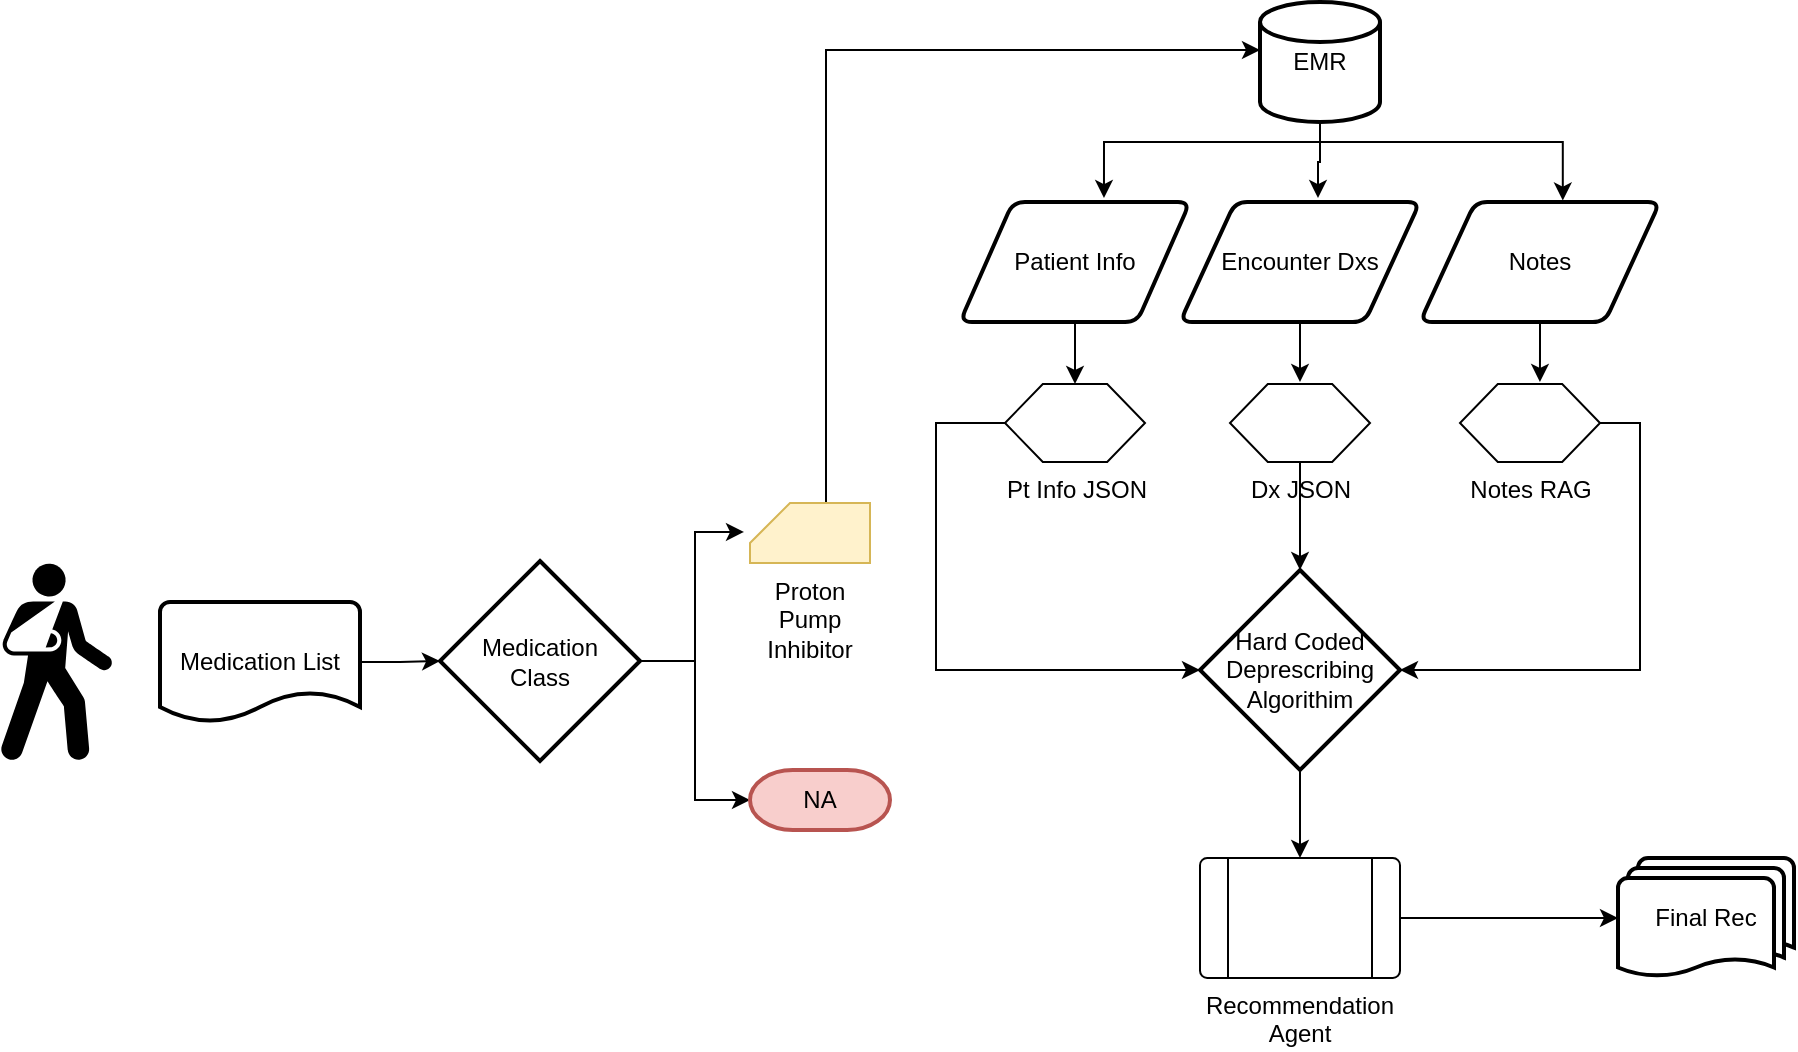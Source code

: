 <mxfile version="21.2.8" type="device">
  <diagram name="Page-1" id="o1pNyUMXt51Jy2hAcI2T">
    <mxGraphModel dx="1372" dy="884" grid="0" gridSize="10" guides="1" tooltips="1" connect="1" arrows="1" fold="1" page="1" pageScale="1" pageWidth="1169" pageHeight="827" background="none" math="0" shadow="0">
      <root>
        <mxCell id="0" />
        <mxCell id="1" parent="0" />
        <mxCell id="twgTgRhiu74E4TB79WNH-31" style="edgeStyle=orthogonalEdgeStyle;rounded=0;orthogonalLoop=1;jettySize=auto;html=1;entryX=0.626;entryY=-0.033;entryDx=0;entryDy=0;entryPerimeter=0;" parent="1" source="twgTgRhiu74E4TB79WNH-2" target="twgTgRhiu74E4TB79WNH-3" edge="1">
          <mxGeometry relative="1" as="geometry">
            <Array as="points">
              <mxPoint x="680" y="100" />
              <mxPoint x="572" y="100" />
            </Array>
          </mxGeometry>
        </mxCell>
        <mxCell id="twgTgRhiu74E4TB79WNH-33" style="edgeStyle=orthogonalEdgeStyle;rounded=0;orthogonalLoop=1;jettySize=auto;html=1;entryX=0.575;entryY=-0.033;entryDx=0;entryDy=0;entryPerimeter=0;" parent="1" source="twgTgRhiu74E4TB79WNH-2" target="twgTgRhiu74E4TB79WNH-4" edge="1">
          <mxGeometry relative="1" as="geometry" />
        </mxCell>
        <mxCell id="twgTgRhiu74E4TB79WNH-34" style="edgeStyle=orthogonalEdgeStyle;rounded=0;orthogonalLoop=1;jettySize=auto;html=1;entryX=0.595;entryY=-0.012;entryDx=0;entryDy=0;entryPerimeter=0;" parent="1" source="twgTgRhiu74E4TB79WNH-2" target="twgTgRhiu74E4TB79WNH-5" edge="1">
          <mxGeometry relative="1" as="geometry">
            <Array as="points">
              <mxPoint x="680" y="100" />
              <mxPoint x="801" y="100" />
            </Array>
          </mxGeometry>
        </mxCell>
        <mxCell id="twgTgRhiu74E4TB79WNH-2" value="EMR" style="strokeWidth=2;html=1;shape=mxgraph.flowchart.database;whiteSpace=wrap;" parent="1" vertex="1">
          <mxGeometry x="650" y="30" width="60" height="60" as="geometry" />
        </mxCell>
        <mxCell id="twgTgRhiu74E4TB79WNH-40" style="edgeStyle=orthogonalEdgeStyle;rounded=0;orthogonalLoop=1;jettySize=auto;html=1;entryX=0.5;entryY=0;entryDx=0;entryDy=0;" parent="1" source="twgTgRhiu74E4TB79WNH-3" target="twgTgRhiu74E4TB79WNH-35" edge="1">
          <mxGeometry relative="1" as="geometry" />
        </mxCell>
        <mxCell id="twgTgRhiu74E4TB79WNH-3" value="Patient Info" style="shape=parallelogram;html=1;strokeWidth=2;perimeter=parallelogramPerimeter;whiteSpace=wrap;rounded=1;arcSize=12;size=0.23;" parent="1" vertex="1">
          <mxGeometry x="500" y="130" width="115" height="60" as="geometry" />
        </mxCell>
        <mxCell id="twgTgRhiu74E4TB79WNH-41" style="edgeStyle=orthogonalEdgeStyle;rounded=0;orthogonalLoop=1;jettySize=auto;html=1;" parent="1" source="twgTgRhiu74E4TB79WNH-4" edge="1">
          <mxGeometry relative="1" as="geometry">
            <mxPoint x="670" y="220" as="targetPoint" />
          </mxGeometry>
        </mxCell>
        <mxCell id="twgTgRhiu74E4TB79WNH-4" value="Encounter Dxs" style="shape=parallelogram;html=1;strokeWidth=2;perimeter=parallelogramPerimeter;whiteSpace=wrap;rounded=1;arcSize=12;size=0.23;" parent="1" vertex="1">
          <mxGeometry x="610" y="130" width="120" height="60" as="geometry" />
        </mxCell>
        <mxCell id="twgTgRhiu74E4TB79WNH-42" style="edgeStyle=orthogonalEdgeStyle;rounded=0;orthogonalLoop=1;jettySize=auto;html=1;entryX=0.571;entryY=-0.026;entryDx=0;entryDy=0;entryPerimeter=0;" parent="1" source="twgTgRhiu74E4TB79WNH-5" target="twgTgRhiu74E4TB79WNH-38" edge="1">
          <mxGeometry relative="1" as="geometry" />
        </mxCell>
        <mxCell id="twgTgRhiu74E4TB79WNH-5" value="Notes" style="shape=parallelogram;html=1;strokeWidth=2;perimeter=parallelogramPerimeter;whiteSpace=wrap;rounded=1;arcSize=12;size=0.23;" parent="1" vertex="1">
          <mxGeometry x="730" y="130" width="120" height="60" as="geometry" />
        </mxCell>
        <mxCell id="twgTgRhiu74E4TB79WNH-26" style="edgeStyle=orthogonalEdgeStyle;rounded=0;orthogonalLoop=1;jettySize=auto;html=1;" parent="1" source="twgTgRhiu74E4TB79WNH-10" target="twgTgRhiu74E4TB79WNH-24" edge="1">
          <mxGeometry relative="1" as="geometry" />
        </mxCell>
        <mxCell id="twgTgRhiu74E4TB79WNH-10" value="Medication List" style="strokeWidth=2;html=1;shape=mxgraph.flowchart.document2;whiteSpace=wrap;size=0.25;" parent="1" vertex="1">
          <mxGeometry x="100" y="330" width="100" height="60" as="geometry" />
        </mxCell>
        <mxCell id="twgTgRhiu74E4TB79WNH-15" value="" style="shape=mxgraph.signs.healthcare.out_patient;html=1;pointerEvents=1;fillColor=#000000;strokeColor=none;verticalLabelPosition=bottom;verticalAlign=top;align=center;sketch=0;" parent="1" vertex="1">
          <mxGeometry x="20" y="310.5" width="56" height="99" as="geometry" />
        </mxCell>
        <mxCell id="Be5N21dMto-33u37-07n-1" style="edgeStyle=orthogonalEdgeStyle;rounded=0;orthogonalLoop=1;jettySize=auto;html=1;entryX=0;entryY=0.4;entryDx=0;entryDy=0;entryPerimeter=0;" edge="1" parent="1" source="twgTgRhiu74E4TB79WNH-21" target="twgTgRhiu74E4TB79WNH-2">
          <mxGeometry relative="1" as="geometry">
            <Array as="points">
              <mxPoint x="433" y="54" />
            </Array>
          </mxGeometry>
        </mxCell>
        <mxCell id="twgTgRhiu74E4TB79WNH-21" value="Proton Pump Inhibitor" style="verticalLabelPosition=bottom;verticalAlign=top;html=1;shape=card;whiteSpace=wrap;size=20;arcSize=12;fillColor=#fff2cc;strokeColor=#d6b656;" parent="1" vertex="1">
          <mxGeometry x="395" y="280.5" width="60" height="30" as="geometry" />
        </mxCell>
        <mxCell id="twgTgRhiu74E4TB79WNH-27" style="edgeStyle=orthogonalEdgeStyle;rounded=0;orthogonalLoop=1;jettySize=auto;html=1;entryX=-0.05;entryY=0.483;entryDx=0;entryDy=0;entryPerimeter=0;" parent="1" source="twgTgRhiu74E4TB79WNH-24" target="twgTgRhiu74E4TB79WNH-21" edge="1">
          <mxGeometry relative="1" as="geometry" />
        </mxCell>
        <mxCell id="twgTgRhiu74E4TB79WNH-28" style="edgeStyle=orthogonalEdgeStyle;rounded=0;orthogonalLoop=1;jettySize=auto;html=1;entryX=0;entryY=0.5;entryDx=0;entryDy=0;entryPerimeter=0;" parent="1" source="twgTgRhiu74E4TB79WNH-24" target="twgTgRhiu74E4TB79WNH-25" edge="1">
          <mxGeometry relative="1" as="geometry" />
        </mxCell>
        <mxCell id="twgTgRhiu74E4TB79WNH-24" value="Medication&lt;br&gt;Class" style="strokeWidth=2;html=1;shape=mxgraph.flowchart.decision;whiteSpace=wrap;" parent="1" vertex="1">
          <mxGeometry x="240" y="309.5" width="100" height="100" as="geometry" />
        </mxCell>
        <mxCell id="twgTgRhiu74E4TB79WNH-25" value="NA" style="strokeWidth=2;html=1;shape=mxgraph.flowchart.terminator;whiteSpace=wrap;fillColor=#f8cecc;strokeColor=#b85450;" parent="1" vertex="1">
          <mxGeometry x="395" y="414" width="70" height="30" as="geometry" />
        </mxCell>
        <mxCell id="Be5N21dMto-33u37-07n-4" style="edgeStyle=orthogonalEdgeStyle;rounded=0;orthogonalLoop=1;jettySize=auto;html=1;entryX=0;entryY=0.5;entryDx=0;entryDy=0;entryPerimeter=0;" edge="1" parent="1" source="twgTgRhiu74E4TB79WNH-35" target="twgTgRhiu74E4TB79WNH-49">
          <mxGeometry relative="1" as="geometry">
            <Array as="points">
              <mxPoint x="488" y="241" />
              <mxPoint x="488" y="364" />
            </Array>
          </mxGeometry>
        </mxCell>
        <mxCell id="twgTgRhiu74E4TB79WNH-35" value="Pt Info JSON" style="verticalLabelPosition=bottom;verticalAlign=top;html=1;shape=hexagon;perimeter=hexagonPerimeter2;arcSize=6;size=0.27;rounded=0;" parent="1" vertex="1">
          <mxGeometry x="522.5" y="221" width="70" height="39" as="geometry" />
        </mxCell>
        <mxCell id="Be5N21dMto-33u37-07n-6" style="edgeStyle=orthogonalEdgeStyle;rounded=0;orthogonalLoop=1;jettySize=auto;html=1;entryX=1;entryY=0.5;entryDx=0;entryDy=0;entryPerimeter=0;" edge="1" parent="1" source="twgTgRhiu74E4TB79WNH-38" target="twgTgRhiu74E4TB79WNH-49">
          <mxGeometry relative="1" as="geometry">
            <Array as="points">
              <mxPoint x="840" y="241" />
              <mxPoint x="840" y="364" />
            </Array>
          </mxGeometry>
        </mxCell>
        <mxCell id="twgTgRhiu74E4TB79WNH-38" value="Notes RAG" style="verticalLabelPosition=bottom;verticalAlign=top;html=1;shape=hexagon;perimeter=hexagonPerimeter2;arcSize=6;size=0.27;" parent="1" vertex="1">
          <mxGeometry x="750" y="221" width="70" height="39" as="geometry" />
        </mxCell>
        <mxCell id="Be5N21dMto-33u37-07n-5" style="edgeStyle=orthogonalEdgeStyle;rounded=0;orthogonalLoop=1;jettySize=auto;html=1;entryX=0.5;entryY=0;entryDx=0;entryDy=0;entryPerimeter=0;" edge="1" parent="1" source="twgTgRhiu74E4TB79WNH-39" target="twgTgRhiu74E4TB79WNH-49">
          <mxGeometry relative="1" as="geometry" />
        </mxCell>
        <mxCell id="twgTgRhiu74E4TB79WNH-39" value="Dx JSON" style="verticalLabelPosition=bottom;verticalAlign=top;html=1;shape=hexagon;perimeter=hexagonPerimeter2;arcSize=6;size=0.27;" parent="1" vertex="1">
          <mxGeometry x="635" y="221" width="70" height="39" as="geometry" />
        </mxCell>
        <mxCell id="Be5N21dMto-33u37-07n-7" style="edgeStyle=orthogonalEdgeStyle;rounded=0;orthogonalLoop=1;jettySize=auto;html=1;" edge="1" parent="1" source="twgTgRhiu74E4TB79WNH-49" target="twgTgRhiu74E4TB79WNH-55">
          <mxGeometry relative="1" as="geometry" />
        </mxCell>
        <mxCell id="twgTgRhiu74E4TB79WNH-49" value="Hard Coded Deprescribing Algorithim" style="strokeWidth=2;html=1;shape=mxgraph.flowchart.decision;whiteSpace=wrap;" parent="1" vertex="1">
          <mxGeometry x="620" y="314" width="100" height="100" as="geometry" />
        </mxCell>
        <mxCell id="Be5N21dMto-33u37-07n-8" style="edgeStyle=orthogonalEdgeStyle;rounded=0;orthogonalLoop=1;jettySize=auto;html=1;entryX=0;entryY=0.5;entryDx=0;entryDy=0;entryPerimeter=0;" edge="1" parent="1" source="twgTgRhiu74E4TB79WNH-55" target="twgTgRhiu74E4TB79WNH-56">
          <mxGeometry relative="1" as="geometry" />
        </mxCell>
        <mxCell id="twgTgRhiu74E4TB79WNH-55" value="Recommendation Agent" style="verticalLabelPosition=bottom;verticalAlign=top;html=1;shape=process;whiteSpace=wrap;rounded=1;size=0.14;arcSize=6;" parent="1" vertex="1">
          <mxGeometry x="620" y="458" width="100" height="60" as="geometry" />
        </mxCell>
        <mxCell id="twgTgRhiu74E4TB79WNH-56" value="Final Rec" style="strokeWidth=2;html=1;shape=mxgraph.flowchart.multi-document;whiteSpace=wrap;" parent="1" vertex="1">
          <mxGeometry x="829" y="458" width="88" height="60" as="geometry" />
        </mxCell>
      </root>
    </mxGraphModel>
  </diagram>
</mxfile>
